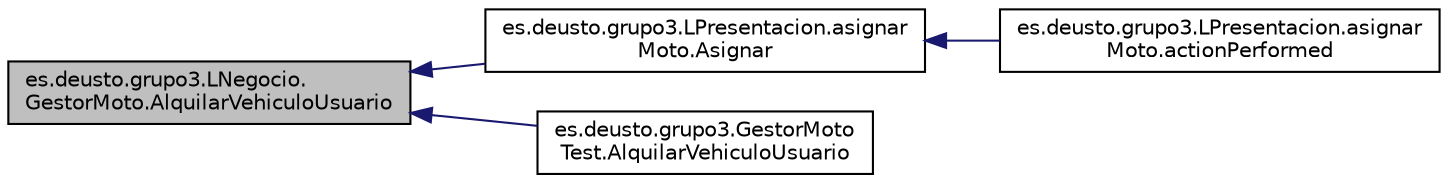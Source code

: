digraph "es.deusto.grupo3.LNegocio.GestorMoto.AlquilarVehiculoUsuario"
{
  edge [fontname="Helvetica",fontsize="10",labelfontname="Helvetica",labelfontsize="10"];
  node [fontname="Helvetica",fontsize="10",shape=record];
  rankdir="LR";
  Node8 [label="es.deusto.grupo3.LNegocio.\lGestorMoto.AlquilarVehiculoUsuario",height=0.2,width=0.4,color="black", fillcolor="grey75", style="filled", fontcolor="black"];
  Node8 -> Node9 [dir="back",color="midnightblue",fontsize="10",style="solid",fontname="Helvetica"];
  Node9 [label="es.deusto.grupo3.LPresentacion.asignar\lMoto.Asignar",height=0.2,width=0.4,color="black", fillcolor="white", style="filled",URL="$classes_1_1deusto_1_1grupo3_1_1_l_presentacion_1_1asignar_moto.html#a59a2ba4b881f26fbd7aef7acb0fa871c"];
  Node9 -> Node10 [dir="back",color="midnightblue",fontsize="10",style="solid",fontname="Helvetica"];
  Node10 [label="es.deusto.grupo3.LPresentacion.asignar\lMoto.actionPerformed",height=0.2,width=0.4,color="black", fillcolor="white", style="filled",URL="$classes_1_1deusto_1_1grupo3_1_1_l_presentacion_1_1asignar_moto.html#aa223b781d9ee70b5195bdce615823641"];
  Node8 -> Node11 [dir="back",color="midnightblue",fontsize="10",style="solid",fontname="Helvetica"];
  Node11 [label="es.deusto.grupo3.GestorMoto\lTest.AlquilarVehiculoUsuario",height=0.2,width=0.4,color="black", fillcolor="white", style="filled",URL="$classes_1_1deusto_1_1grupo3_1_1_gestor_moto_test.html#a694145ab664d83b64c9f6823f72ef960"];
}
